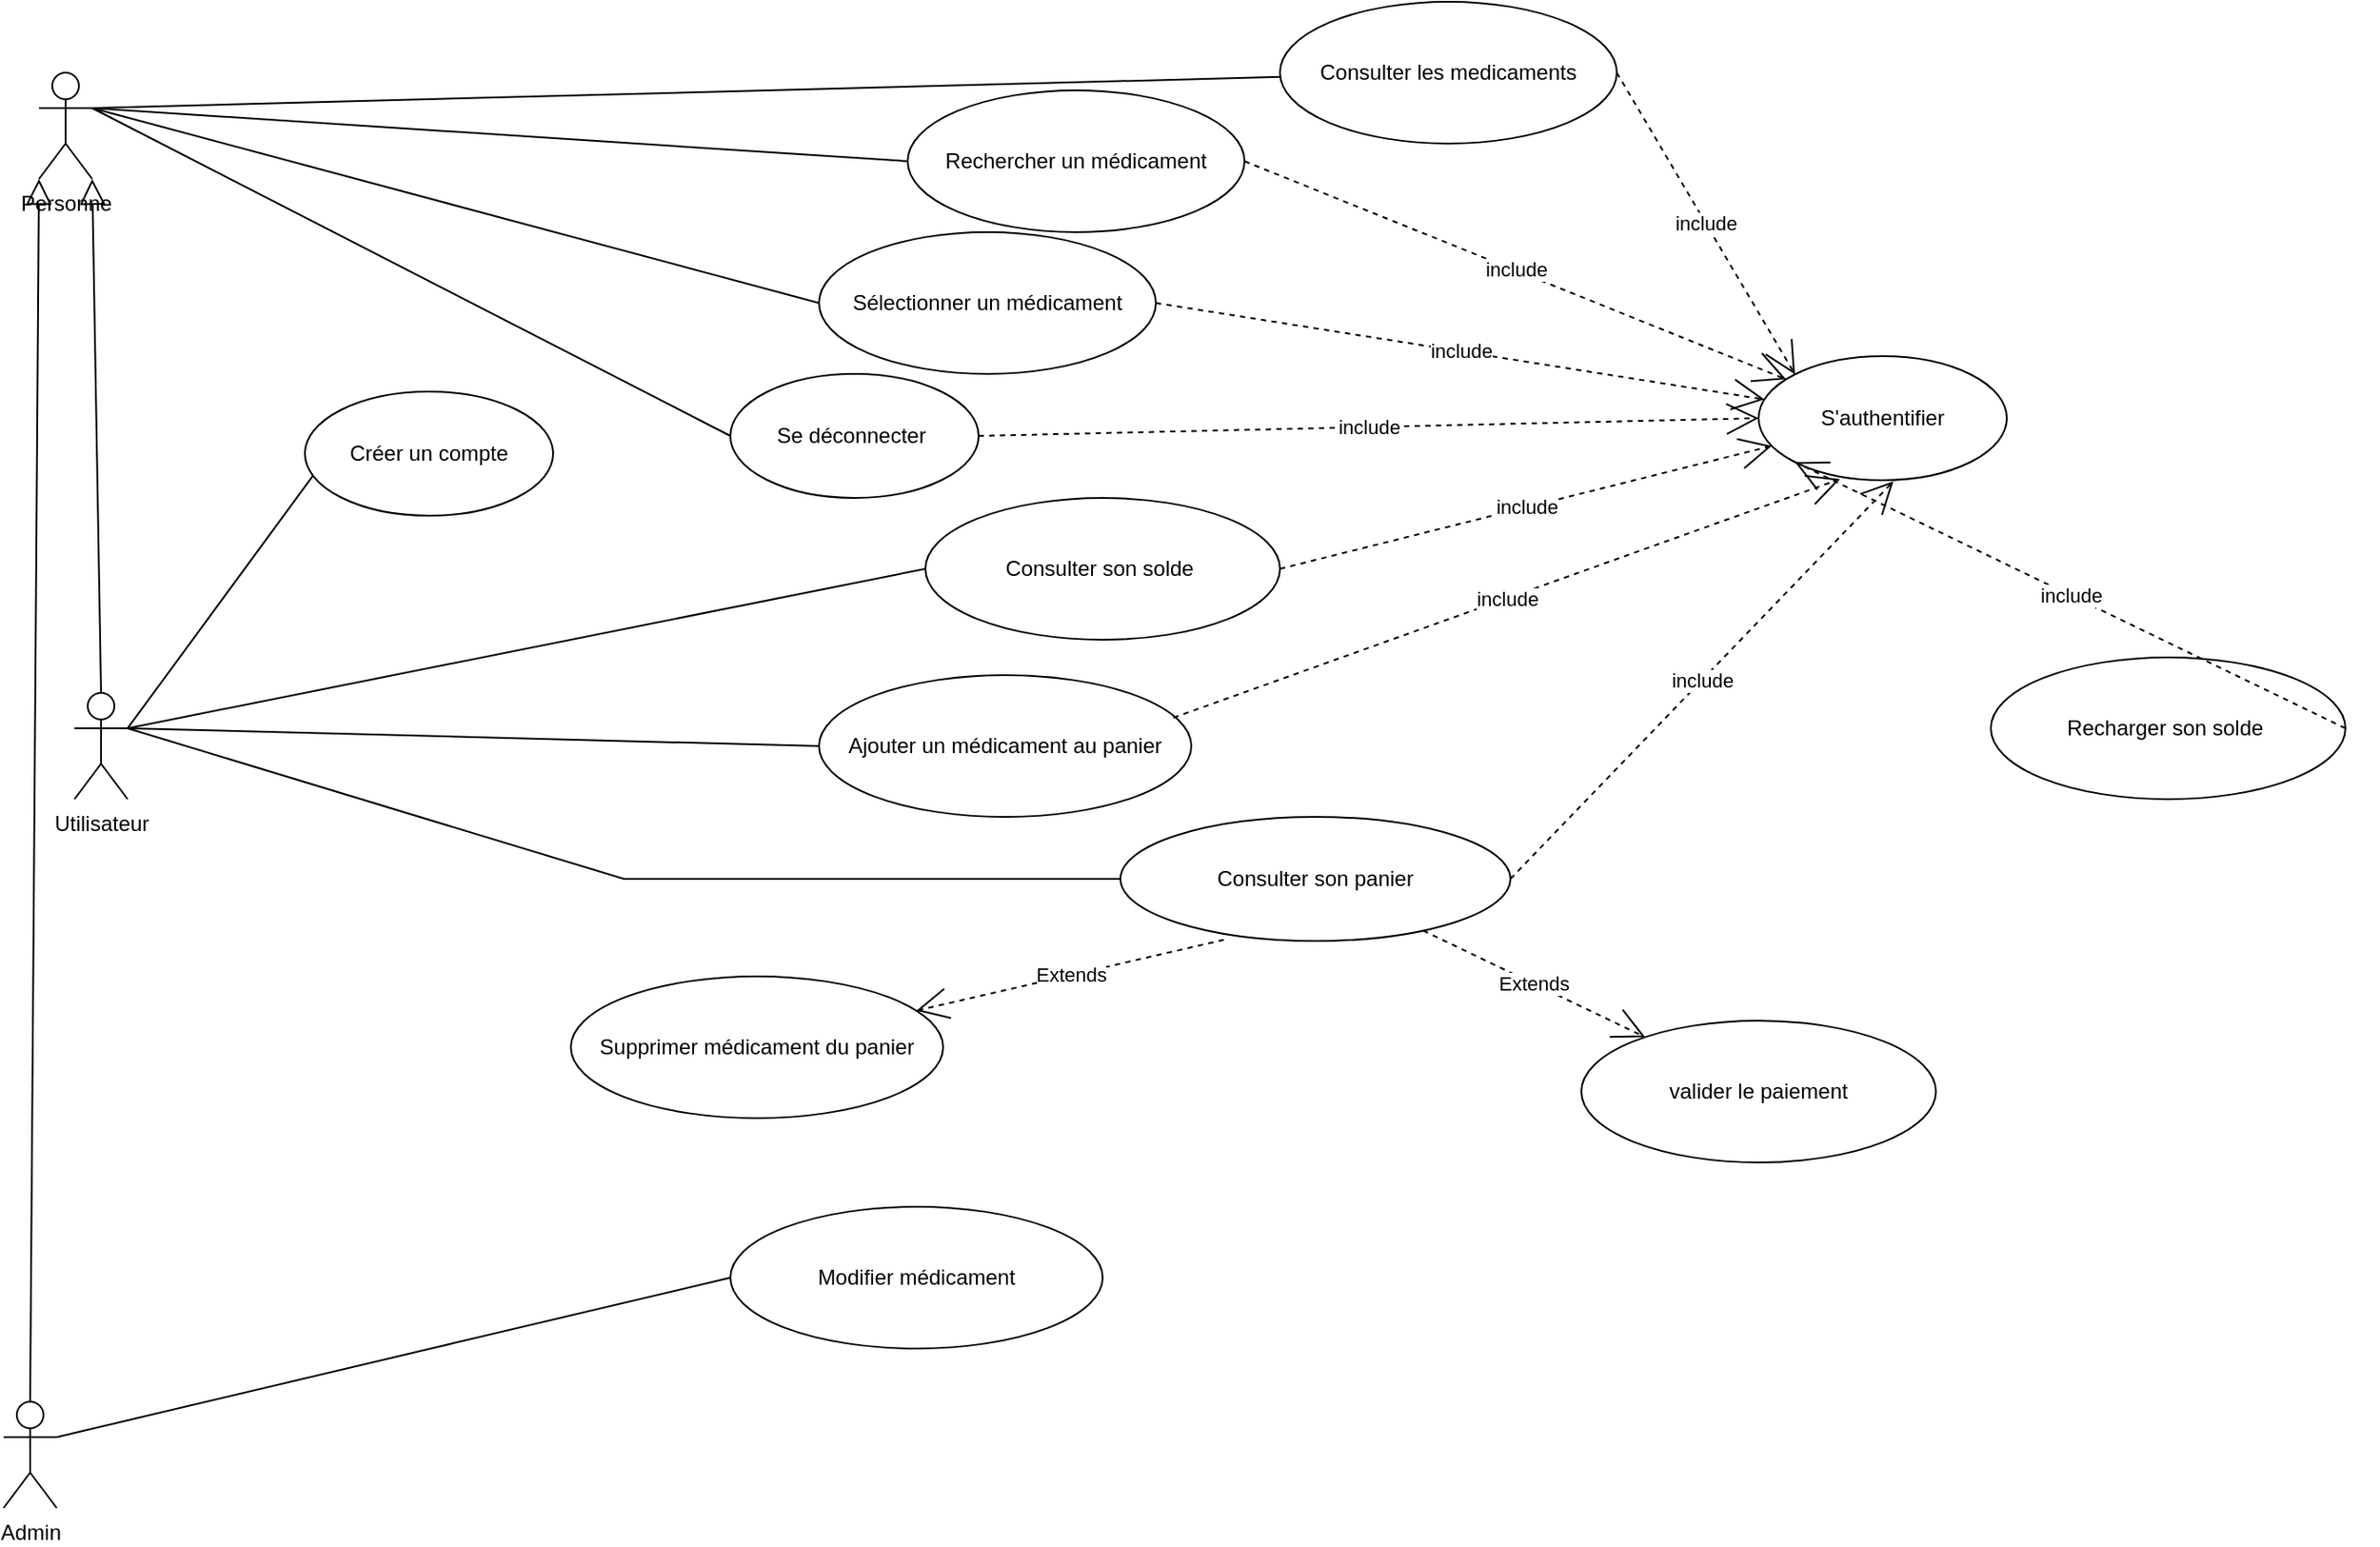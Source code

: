 <mxfile version="20.7.4" type="github">
  <diagram id="uB-ajJ8kwNB5hq3RmFBL" name="Page-1">
    <mxGraphModel dx="1366" dy="673" grid="1" gridSize="10" guides="1" tooltips="1" connect="1" arrows="1" fold="1" page="1" pageScale="1" pageWidth="827" pageHeight="1169" math="0" shadow="0">
      <root>
        <mxCell id="0" />
        <mxCell id="1" parent="0" />
        <mxCell id="0BrNyvwArR-tmmYnp_Iz-15" style="rounded=0;orthogonalLoop=1;jettySize=auto;html=1;exitX=1;exitY=0.333;exitDx=0;exitDy=0;exitPerimeter=0;entryX=0;entryY=0.5;entryDx=0;entryDy=0;endArrow=none;endFill=0;" edge="1" parent="1" source="0BrNyvwArR-tmmYnp_Iz-1" target="0BrNyvwArR-tmmYnp_Iz-13">
          <mxGeometry relative="1" as="geometry" />
        </mxCell>
        <mxCell id="0BrNyvwArR-tmmYnp_Iz-16" style="rounded=0;orthogonalLoop=1;jettySize=auto;html=1;exitX=1;exitY=0.333;exitDx=0;exitDy=0;exitPerimeter=0;entryX=0;entryY=0.5;entryDx=0;entryDy=0;endArrow=none;endFill=0;" edge="1" parent="1" source="0BrNyvwArR-tmmYnp_Iz-1" target="0BrNyvwArR-tmmYnp_Iz-14">
          <mxGeometry relative="1" as="geometry" />
        </mxCell>
        <mxCell id="0BrNyvwArR-tmmYnp_Iz-18" style="edgeStyle=none;rounded=0;orthogonalLoop=1;jettySize=auto;html=1;exitX=1;exitY=0.333;exitDx=0;exitDy=0;exitPerimeter=0;endArrow=none;endFill=0;" edge="1" parent="1" source="0BrNyvwArR-tmmYnp_Iz-1" target="0BrNyvwArR-tmmYnp_Iz-17">
          <mxGeometry relative="1" as="geometry" />
        </mxCell>
        <mxCell id="0BrNyvwArR-tmmYnp_Iz-1" value="Personne" style="shape=umlActor;verticalLabelPosition=bottom;verticalAlign=top;html=1;outlineConnect=0;" vertex="1" parent="1">
          <mxGeometry x="140" y="50" width="30" height="60" as="geometry" />
        </mxCell>
        <mxCell id="0BrNyvwArR-tmmYnp_Iz-28" style="edgeStyle=none;rounded=0;orthogonalLoop=1;jettySize=auto;html=1;exitX=1;exitY=0.333;exitDx=0;exitDy=0;exitPerimeter=0;entryX=0;entryY=0.5;entryDx=0;entryDy=0;endArrow=none;endFill=0;" edge="1" parent="1" source="0BrNyvwArR-tmmYnp_Iz-2" target="0BrNyvwArR-tmmYnp_Iz-21">
          <mxGeometry relative="1" as="geometry" />
        </mxCell>
        <mxCell id="0BrNyvwArR-tmmYnp_Iz-30" style="edgeStyle=none;rounded=0;orthogonalLoop=1;jettySize=auto;html=1;exitX=1;exitY=0.333;exitDx=0;exitDy=0;exitPerimeter=0;entryX=0;entryY=0.5;entryDx=0;entryDy=0;endArrow=none;endFill=0;" edge="1" parent="1" source="0BrNyvwArR-tmmYnp_Iz-2" target="0BrNyvwArR-tmmYnp_Iz-19">
          <mxGeometry relative="1" as="geometry" />
        </mxCell>
        <mxCell id="0BrNyvwArR-tmmYnp_Iz-40" style="edgeStyle=none;rounded=0;orthogonalLoop=1;jettySize=auto;html=1;exitX=1;exitY=0.333;exitDx=0;exitDy=0;exitPerimeter=0;entryX=0.035;entryY=0.671;entryDx=0;entryDy=0;entryPerimeter=0;endArrow=none;endFill=0;" edge="1" parent="1" source="0BrNyvwArR-tmmYnp_Iz-2" target="0BrNyvwArR-tmmYnp_Iz-39">
          <mxGeometry relative="1" as="geometry" />
        </mxCell>
        <mxCell id="0BrNyvwArR-tmmYnp_Iz-46" style="edgeStyle=none;rounded=0;orthogonalLoop=1;jettySize=auto;html=1;endArrow=none;endFill=0;" edge="1" parent="1" target="0BrNyvwArR-tmmYnp_Iz-41">
          <mxGeometry relative="1" as="geometry">
            <mxPoint x="190" y="420" as="sourcePoint" />
            <Array as="points">
              <mxPoint x="470" y="505" />
            </Array>
          </mxGeometry>
        </mxCell>
        <mxCell id="0BrNyvwArR-tmmYnp_Iz-2" value="Utilisateur" style="shape=umlActor;verticalLabelPosition=bottom;verticalAlign=top;html=1;outlineConnect=0;" vertex="1" parent="1">
          <mxGeometry x="160" y="400" width="30" height="60" as="geometry" />
        </mxCell>
        <mxCell id="0BrNyvwArR-tmmYnp_Iz-47" style="edgeStyle=none;rounded=0;orthogonalLoop=1;jettySize=auto;html=1;exitX=1;exitY=0.333;exitDx=0;exitDy=0;exitPerimeter=0;entryX=0;entryY=0.5;entryDx=0;entryDy=0;endArrow=none;endFill=0;" edge="1" parent="1" source="0BrNyvwArR-tmmYnp_Iz-3" target="0BrNyvwArR-tmmYnp_Iz-38">
          <mxGeometry relative="1" as="geometry" />
        </mxCell>
        <mxCell id="0BrNyvwArR-tmmYnp_Iz-3" value="Admin" style="shape=umlActor;verticalLabelPosition=bottom;verticalAlign=top;html=1;outlineConnect=0;" vertex="1" parent="1">
          <mxGeometry x="120" y="800" width="30" height="60" as="geometry" />
        </mxCell>
        <mxCell id="0BrNyvwArR-tmmYnp_Iz-7" value="" style="endArrow=block;endFill=0;endSize=12;html=1;rounded=0;exitX=0.5;exitY=0;exitDx=0;exitDy=0;exitPerimeter=0;entryX=0;entryY=1;entryDx=0;entryDy=0;entryPerimeter=0;" edge="1" parent="1" source="0BrNyvwArR-tmmYnp_Iz-3" target="0BrNyvwArR-tmmYnp_Iz-1">
          <mxGeometry width="160" relative="1" as="geometry">
            <mxPoint x="330" y="390" as="sourcePoint" />
            <mxPoint x="140" y="190" as="targetPoint" />
          </mxGeometry>
        </mxCell>
        <mxCell id="0BrNyvwArR-tmmYnp_Iz-10" value="" style="endArrow=block;endFill=0;endSize=12;html=1;rounded=0;exitX=0.5;exitY=0;exitDx=0;exitDy=0;exitPerimeter=0;entryX=1;entryY=1;entryDx=0;entryDy=0;entryPerimeter=0;" edge="1" parent="1" source="0BrNyvwArR-tmmYnp_Iz-2" target="0BrNyvwArR-tmmYnp_Iz-1">
          <mxGeometry width="160" relative="1" as="geometry">
            <mxPoint x="250" y="500" as="sourcePoint" />
            <mxPoint x="165" y="190" as="targetPoint" />
          </mxGeometry>
        </mxCell>
        <mxCell id="0BrNyvwArR-tmmYnp_Iz-11" value="S&#39;authentifier" style="ellipse;whiteSpace=wrap;html=1;" vertex="1" parent="1">
          <mxGeometry x="1110" y="210" width="140" height="70" as="geometry" />
        </mxCell>
        <mxCell id="0BrNyvwArR-tmmYnp_Iz-13" value="Rechercher un médicament" style="ellipse;whiteSpace=wrap;html=1;" vertex="1" parent="1">
          <mxGeometry x="630" y="60" width="190" height="80" as="geometry" />
        </mxCell>
        <mxCell id="0BrNyvwArR-tmmYnp_Iz-14" value="Sélectionner un médicament" style="ellipse;whiteSpace=wrap;html=1;" vertex="1" parent="1">
          <mxGeometry x="580" y="140" width="190" height="80" as="geometry" />
        </mxCell>
        <mxCell id="0BrNyvwArR-tmmYnp_Iz-17" value="Consulter les medicaments" style="ellipse;whiteSpace=wrap;html=1;" vertex="1" parent="1">
          <mxGeometry x="840" y="10" width="190" height="80" as="geometry" />
        </mxCell>
        <mxCell id="0BrNyvwArR-tmmYnp_Iz-19" value="Ajouter un médicament au panier" style="ellipse;whiteSpace=wrap;html=1;" vertex="1" parent="1">
          <mxGeometry x="580" y="390" width="210" height="80" as="geometry" />
        </mxCell>
        <mxCell id="0BrNyvwArR-tmmYnp_Iz-20" value="Supprimer médicament du panier" style="ellipse;whiteSpace=wrap;html=1;" vertex="1" parent="1">
          <mxGeometry x="440" y="560" width="210" height="80" as="geometry" />
        </mxCell>
        <mxCell id="0BrNyvwArR-tmmYnp_Iz-21" value="Consulter son solde&amp;nbsp;" style="ellipse;whiteSpace=wrap;html=1;" vertex="1" parent="1">
          <mxGeometry x="640" y="290" width="200" height="80" as="geometry" />
        </mxCell>
        <mxCell id="0BrNyvwArR-tmmYnp_Iz-22" value="Recharger son solde&amp;nbsp;" style="ellipse;whiteSpace=wrap;html=1;" vertex="1" parent="1">
          <mxGeometry x="1241" y="380" width="200" height="80" as="geometry" />
        </mxCell>
        <mxCell id="0BrNyvwArR-tmmYnp_Iz-23" value="valider le paiement" style="ellipse;whiteSpace=wrap;html=1;" vertex="1" parent="1">
          <mxGeometry x="1010" y="585" width="200" height="80" as="geometry" />
        </mxCell>
        <mxCell id="0BrNyvwArR-tmmYnp_Iz-25" value="Extends" style="endArrow=open;endSize=16;endFill=0;html=1;rounded=0;exitX=0.265;exitY=0.991;exitDx=0;exitDy=0;dashed=1;exitPerimeter=0;" edge="1" parent="1" source="0BrNyvwArR-tmmYnp_Iz-41" target="0BrNyvwArR-tmmYnp_Iz-20">
          <mxGeometry width="160" relative="1" as="geometry">
            <mxPoint x="470" y="570" as="sourcePoint" />
            <mxPoint x="630" y="570" as="targetPoint" />
          </mxGeometry>
        </mxCell>
        <mxCell id="0BrNyvwArR-tmmYnp_Iz-26" value="Extends" style="endArrow=open;endSize=16;endFill=0;html=1;rounded=0;dashed=1;" edge="1" parent="1" source="0BrNyvwArR-tmmYnp_Iz-41" target="0BrNyvwArR-tmmYnp_Iz-23">
          <mxGeometry width="160" relative="1" as="geometry">
            <mxPoint x="550.858" y="582.824" as="sourcePoint" />
            <mxPoint x="493.035" y="661.452" as="targetPoint" />
          </mxGeometry>
        </mxCell>
        <mxCell id="0BrNyvwArR-tmmYnp_Iz-31" value="include" style="endArrow=open;endSize=16;endFill=0;html=1;rounded=0;dashed=1;exitX=1;exitY=0.5;exitDx=0;exitDy=0;entryX=0;entryY=0;entryDx=0;entryDy=0;" edge="1" parent="1" source="0BrNyvwArR-tmmYnp_Iz-17" target="0BrNyvwArR-tmmYnp_Iz-11">
          <mxGeometry width="160" relative="1" as="geometry">
            <mxPoint x="770" y="100" as="sourcePoint" />
            <mxPoint x="930" y="100" as="targetPoint" />
          </mxGeometry>
        </mxCell>
        <mxCell id="0BrNyvwArR-tmmYnp_Iz-33" value="include" style="endArrow=open;endSize=16;endFill=0;html=1;rounded=0;dashed=1;exitX=1;exitY=0.5;exitDx=0;exitDy=0;" edge="1" parent="1" source="0BrNyvwArR-tmmYnp_Iz-13" target="0BrNyvwArR-tmmYnp_Iz-11">
          <mxGeometry width="160" relative="1" as="geometry">
            <mxPoint x="700" y="119.75" as="sourcePoint" />
            <mxPoint x="1020.503" y="270.001" as="targetPoint" />
          </mxGeometry>
        </mxCell>
        <mxCell id="0BrNyvwArR-tmmYnp_Iz-34" value="include" style="endArrow=open;endSize=16;endFill=0;html=1;rounded=0;dashed=1;exitX=1;exitY=0.5;exitDx=0;exitDy=0;" edge="1" parent="1" source="0BrNyvwArR-tmmYnp_Iz-14" target="0BrNyvwArR-tmmYnp_Iz-11">
          <mxGeometry width="160" relative="1" as="geometry">
            <mxPoint x="710" y="160" as="sourcePoint" />
            <mxPoint x="1016.393" y="230.387" as="targetPoint" />
          </mxGeometry>
        </mxCell>
        <mxCell id="0BrNyvwArR-tmmYnp_Iz-35" value="include" style="endArrow=open;endSize=16;endFill=0;html=1;rounded=0;dashed=1;exitX=1;exitY=0.5;exitDx=0;exitDy=0;" edge="1" parent="1" source="0BrNyvwArR-tmmYnp_Iz-21" target="0BrNyvwArR-tmmYnp_Iz-11">
          <mxGeometry width="160" relative="1" as="geometry">
            <mxPoint x="710" y="340" as="sourcePoint" />
            <mxPoint x="1016.393" y="410.387" as="targetPoint" />
          </mxGeometry>
        </mxCell>
        <mxCell id="0BrNyvwArR-tmmYnp_Iz-36" value="include" style="endArrow=open;endSize=16;endFill=0;html=1;rounded=0;dashed=1;exitX=1;exitY=0.5;exitDx=0;exitDy=0;entryX=0;entryY=1;entryDx=0;entryDy=0;" edge="1" parent="1" source="0BrNyvwArR-tmmYnp_Iz-22" target="0BrNyvwArR-tmmYnp_Iz-11">
          <mxGeometry width="160" relative="1" as="geometry">
            <mxPoint x="730" y="180" as="sourcePoint" />
            <mxPoint x="1036.393" y="250.387" as="targetPoint" />
          </mxGeometry>
        </mxCell>
        <mxCell id="0BrNyvwArR-tmmYnp_Iz-37" value="include" style="endArrow=open;endSize=16;endFill=0;html=1;rounded=0;dashed=1;exitX=0.952;exitY=0.3;exitDx=0;exitDy=0;exitPerimeter=0;entryX=0.328;entryY=0.991;entryDx=0;entryDy=0;entryPerimeter=0;" edge="1" parent="1" source="0BrNyvwArR-tmmYnp_Iz-19" target="0BrNyvwArR-tmmYnp_Iz-11">
          <mxGeometry width="160" relative="1" as="geometry">
            <mxPoint x="740" y="190" as="sourcePoint" />
            <mxPoint x="1040" y="270" as="targetPoint" />
          </mxGeometry>
        </mxCell>
        <mxCell id="0BrNyvwArR-tmmYnp_Iz-38" value="Modifier médicament" style="ellipse;whiteSpace=wrap;html=1;" vertex="1" parent="1">
          <mxGeometry x="530" y="690" width="210" height="80" as="geometry" />
        </mxCell>
        <mxCell id="0BrNyvwArR-tmmYnp_Iz-39" value="Créer un compte" style="ellipse;whiteSpace=wrap;html=1;" vertex="1" parent="1">
          <mxGeometry x="290" y="230" width="140" height="70" as="geometry" />
        </mxCell>
        <mxCell id="0BrNyvwArR-tmmYnp_Iz-41" value="Consulter son panier" style="ellipse;whiteSpace=wrap;html=1;" vertex="1" parent="1">
          <mxGeometry x="750" y="470" width="220" height="70" as="geometry" />
        </mxCell>
        <mxCell id="0BrNyvwArR-tmmYnp_Iz-42" value="include" style="endArrow=open;endSize=16;endFill=0;html=1;rounded=0;dashed=1;exitX=1;exitY=0.5;exitDx=0;exitDy=0;entryX=0.543;entryY=1.009;entryDx=0;entryDy=0;entryPerimeter=0;" edge="1" parent="1" source="0BrNyvwArR-tmmYnp_Iz-41" target="0BrNyvwArR-tmmYnp_Iz-11">
          <mxGeometry width="160" relative="1" as="geometry">
            <mxPoint x="719.92" y="539" as="sourcePoint" />
            <mxPoint x="1190" y="290.0" as="targetPoint" />
          </mxGeometry>
        </mxCell>
        <mxCell id="0BrNyvwArR-tmmYnp_Iz-44" style="edgeStyle=none;rounded=0;orthogonalLoop=1;jettySize=auto;html=1;exitX=0;exitY=0.5;exitDx=0;exitDy=0;endArrow=none;endFill=0;" edge="1" parent="1" source="0BrNyvwArR-tmmYnp_Iz-43">
          <mxGeometry relative="1" as="geometry">
            <mxPoint x="170" y="70" as="targetPoint" />
          </mxGeometry>
        </mxCell>
        <mxCell id="0BrNyvwArR-tmmYnp_Iz-43" value="Se déconnecter&amp;nbsp;" style="ellipse;whiteSpace=wrap;html=1;" vertex="1" parent="1">
          <mxGeometry x="530" y="220" width="140" height="70" as="geometry" />
        </mxCell>
        <mxCell id="0BrNyvwArR-tmmYnp_Iz-45" value="include" style="endArrow=open;endSize=16;endFill=0;html=1;rounded=0;dashed=1;exitX=1;exitY=0.5;exitDx=0;exitDy=0;entryX=0;entryY=0.5;entryDx=0;entryDy=0;" edge="1" parent="1" source="0BrNyvwArR-tmmYnp_Iz-43" target="0BrNyvwArR-tmmYnp_Iz-11">
          <mxGeometry width="160" relative="1" as="geometry">
            <mxPoint x="780" y="190" as="sourcePoint" />
            <mxPoint x="1120.0" y="255" as="targetPoint" />
          </mxGeometry>
        </mxCell>
      </root>
    </mxGraphModel>
  </diagram>
</mxfile>
